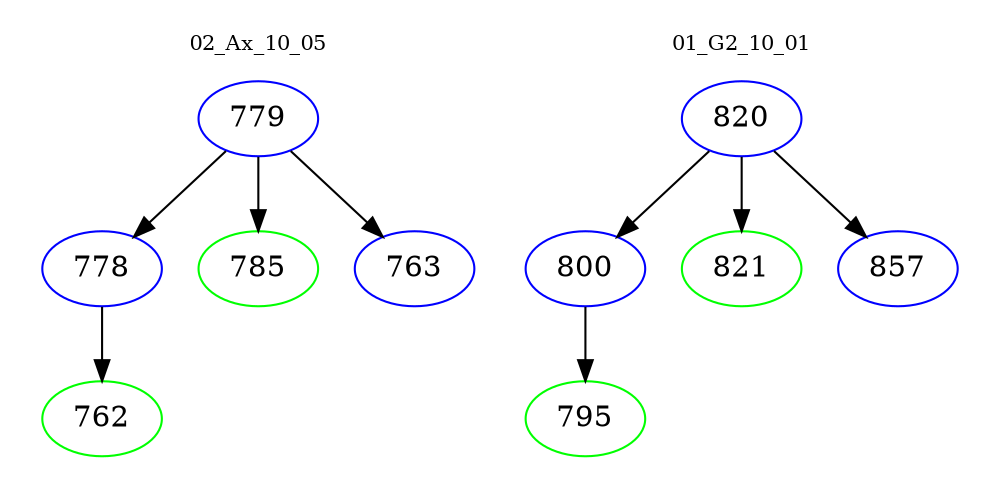 digraph{
subgraph cluster_0 {
color = white
label = "02_Ax_10_05";
fontsize=10;
T0_779 [label="779", color="blue"]
T0_779 -> T0_778 [color="black"]
T0_778 [label="778", color="blue"]
T0_778 -> T0_762 [color="black"]
T0_762 [label="762", color="green"]
T0_779 -> T0_785 [color="black"]
T0_785 [label="785", color="green"]
T0_779 -> T0_763 [color="black"]
T0_763 [label="763", color="blue"]
}
subgraph cluster_1 {
color = white
label = "01_G2_10_01";
fontsize=10;
T1_820 [label="820", color="blue"]
T1_820 -> T1_800 [color="black"]
T1_800 [label="800", color="blue"]
T1_800 -> T1_795 [color="black"]
T1_795 [label="795", color="green"]
T1_820 -> T1_821 [color="black"]
T1_821 [label="821", color="green"]
T1_820 -> T1_857 [color="black"]
T1_857 [label="857", color="blue"]
}
}
